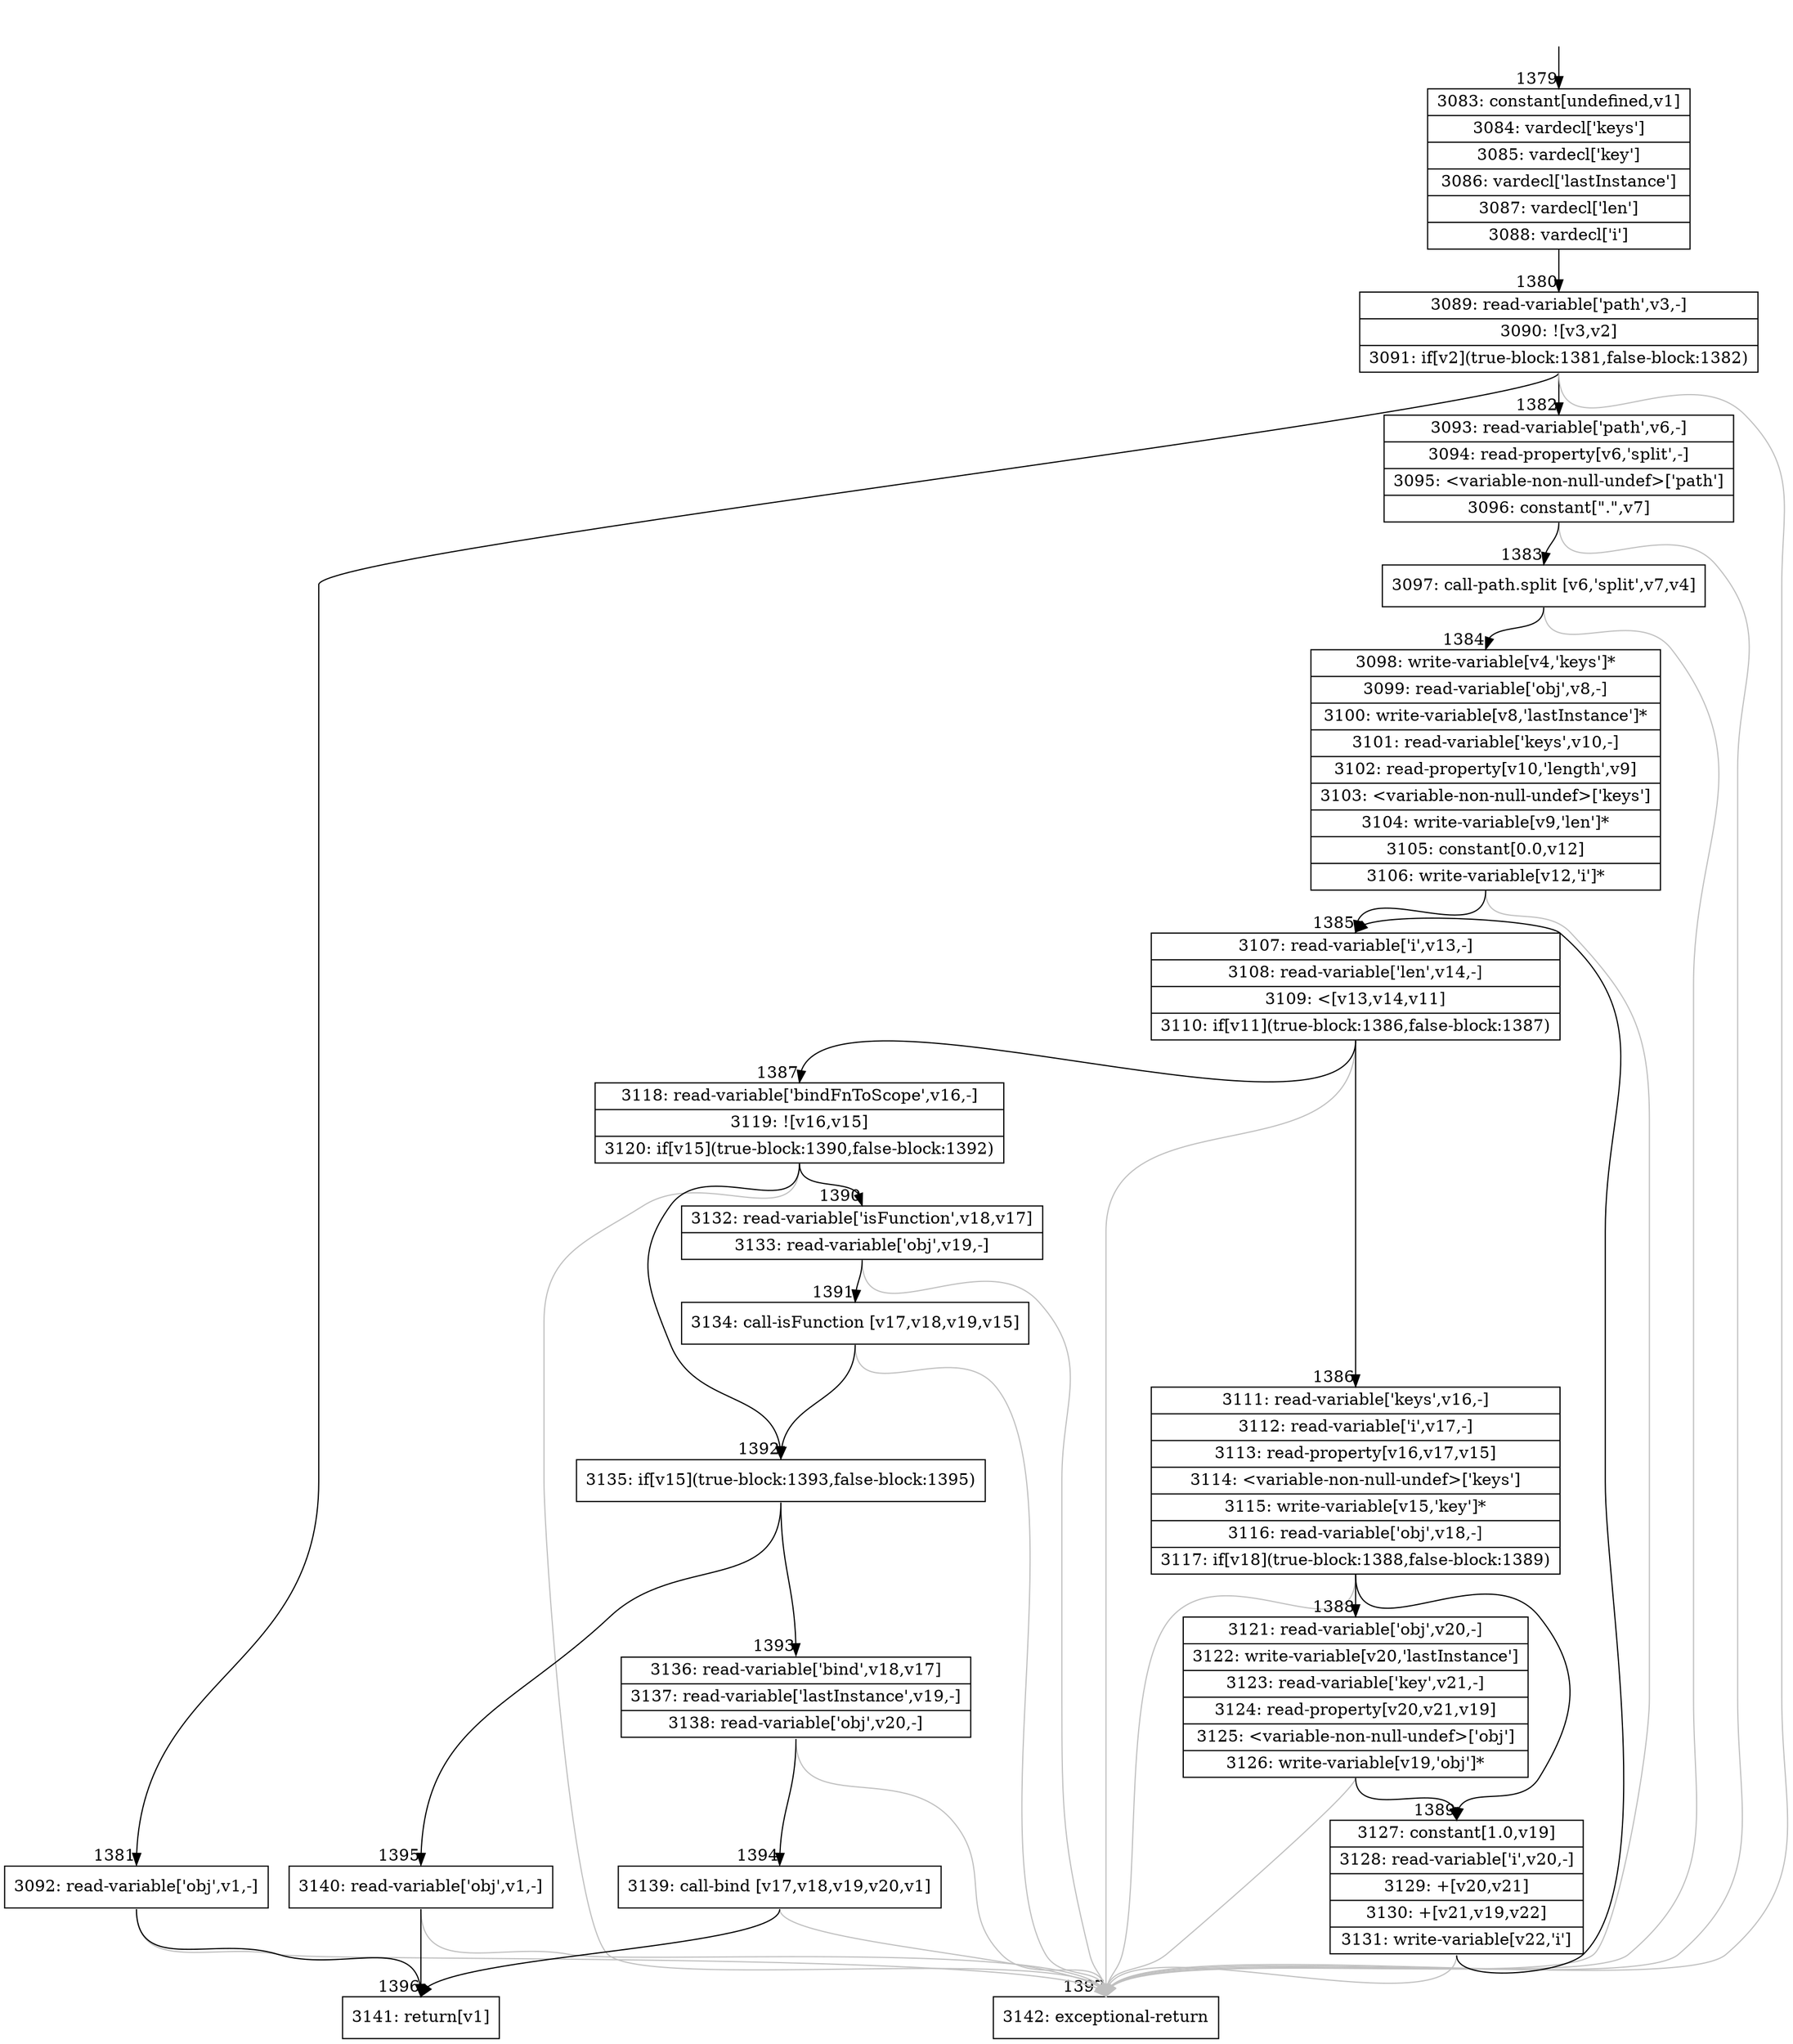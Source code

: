 digraph {
rankdir="TD"
BB_entry100[shape=none,label=""];
BB_entry100 -> BB1379 [tailport=s, headport=n, headlabel="    1379"]
BB1379 [shape=record label="{3083: constant[undefined,v1]|3084: vardecl['keys']|3085: vardecl['key']|3086: vardecl['lastInstance']|3087: vardecl['len']|3088: vardecl['i']}" ] 
BB1379 -> BB1380 [tailport=s, headport=n, headlabel="      1380"]
BB1380 [shape=record label="{3089: read-variable['path',v3,-]|3090: ![v3,v2]|3091: if[v2](true-block:1381,false-block:1382)}" ] 
BB1380 -> BB1381 [tailport=s, headport=n, headlabel="      1381"]
BB1380 -> BB1382 [tailport=s, headport=n, headlabel="      1382"]
BB1380 -> BB1397 [tailport=s, headport=n, color=gray, headlabel="      1397"]
BB1381 [shape=record label="{3092: read-variable['obj',v1,-]}" ] 
BB1381 -> BB1396 [tailport=s, headport=n, headlabel="      1396"]
BB1381 -> BB1397 [tailport=s, headport=n, color=gray]
BB1382 [shape=record label="{3093: read-variable['path',v6,-]|3094: read-property[v6,'split',-]|3095: \<variable-non-null-undef\>['path']|3096: constant[\".\",v7]}" ] 
BB1382 -> BB1383 [tailport=s, headport=n, headlabel="      1383"]
BB1382 -> BB1397 [tailport=s, headport=n, color=gray]
BB1383 [shape=record label="{3097: call-path.split [v6,'split',v7,v4]}" ] 
BB1383 -> BB1384 [tailport=s, headport=n, headlabel="      1384"]
BB1383 -> BB1397 [tailport=s, headport=n, color=gray]
BB1384 [shape=record label="{3098: write-variable[v4,'keys']*|3099: read-variable['obj',v8,-]|3100: write-variable[v8,'lastInstance']*|3101: read-variable['keys',v10,-]|3102: read-property[v10,'length',v9]|3103: \<variable-non-null-undef\>['keys']|3104: write-variable[v9,'len']*|3105: constant[0.0,v12]|3106: write-variable[v12,'i']*}" ] 
BB1384 -> BB1385 [tailport=s, headport=n, headlabel="      1385"]
BB1384 -> BB1397 [tailport=s, headport=n, color=gray]
BB1385 [shape=record label="{3107: read-variable['i',v13,-]|3108: read-variable['len',v14,-]|3109: \<[v13,v14,v11]|3110: if[v11](true-block:1386,false-block:1387)}" ] 
BB1385 -> BB1386 [tailport=s, headport=n, headlabel="      1386"]
BB1385 -> BB1387 [tailport=s, headport=n, headlabel="      1387"]
BB1385 -> BB1397 [tailport=s, headport=n, color=gray]
BB1386 [shape=record label="{3111: read-variable['keys',v16,-]|3112: read-variable['i',v17,-]|3113: read-property[v16,v17,v15]|3114: \<variable-non-null-undef\>['keys']|3115: write-variable[v15,'key']*|3116: read-variable['obj',v18,-]|3117: if[v18](true-block:1388,false-block:1389)}" ] 
BB1386 -> BB1388 [tailport=s, headport=n, headlabel="      1388"]
BB1386 -> BB1389 [tailport=s, headport=n, headlabel="      1389"]
BB1386 -> BB1397 [tailport=s, headport=n, color=gray]
BB1387 [shape=record label="{3118: read-variable['bindFnToScope',v16,-]|3119: ![v16,v15]|3120: if[v15](true-block:1390,false-block:1392)}" ] 
BB1387 -> BB1392 [tailport=s, headport=n, headlabel="      1392"]
BB1387 -> BB1390 [tailport=s, headport=n, headlabel="      1390"]
BB1387 -> BB1397 [tailport=s, headport=n, color=gray]
BB1388 [shape=record label="{3121: read-variable['obj',v20,-]|3122: write-variable[v20,'lastInstance']|3123: read-variable['key',v21,-]|3124: read-property[v20,v21,v19]|3125: \<variable-non-null-undef\>['obj']|3126: write-variable[v19,'obj']*}" ] 
BB1388 -> BB1389 [tailport=s, headport=n]
BB1388 -> BB1397 [tailport=s, headport=n, color=gray]
BB1389 [shape=record label="{3127: constant[1.0,v19]|3128: read-variable['i',v20,-]|3129: +[v20,v21]|3130: +[v21,v19,v22]|3131: write-variable[v22,'i']}" ] 
BB1389 -> BB1385 [tailport=s, headport=n]
BB1389 -> BB1397 [tailport=s, headport=n, color=gray]
BB1390 [shape=record label="{3132: read-variable['isFunction',v18,v17]|3133: read-variable['obj',v19,-]}" ] 
BB1390 -> BB1391 [tailport=s, headport=n, headlabel="      1391"]
BB1390 -> BB1397 [tailport=s, headport=n, color=gray]
BB1391 [shape=record label="{3134: call-isFunction [v17,v18,v19,v15]}" ] 
BB1391 -> BB1392 [tailport=s, headport=n]
BB1391 -> BB1397 [tailport=s, headport=n, color=gray]
BB1392 [shape=record label="{3135: if[v15](true-block:1393,false-block:1395)}" ] 
BB1392 -> BB1393 [tailport=s, headport=n, headlabel="      1393"]
BB1392 -> BB1395 [tailport=s, headport=n, headlabel="      1395"]
BB1393 [shape=record label="{3136: read-variable['bind',v18,v17]|3137: read-variable['lastInstance',v19,-]|3138: read-variable['obj',v20,-]}" ] 
BB1393 -> BB1394 [tailport=s, headport=n, headlabel="      1394"]
BB1393 -> BB1397 [tailport=s, headport=n, color=gray]
BB1394 [shape=record label="{3139: call-bind [v17,v18,v19,v20,v1]}" ] 
BB1394 -> BB1396 [tailport=s, headport=n]
BB1394 -> BB1397 [tailport=s, headport=n, color=gray]
BB1395 [shape=record label="{3140: read-variable['obj',v1,-]}" ] 
BB1395 -> BB1396 [tailport=s, headport=n]
BB1395 -> BB1397 [tailport=s, headport=n, color=gray]
BB1396 [shape=record label="{3141: return[v1]}" ] 
BB1397 [shape=record label="{3142: exceptional-return}" ] 
//#$~ 1820
}
